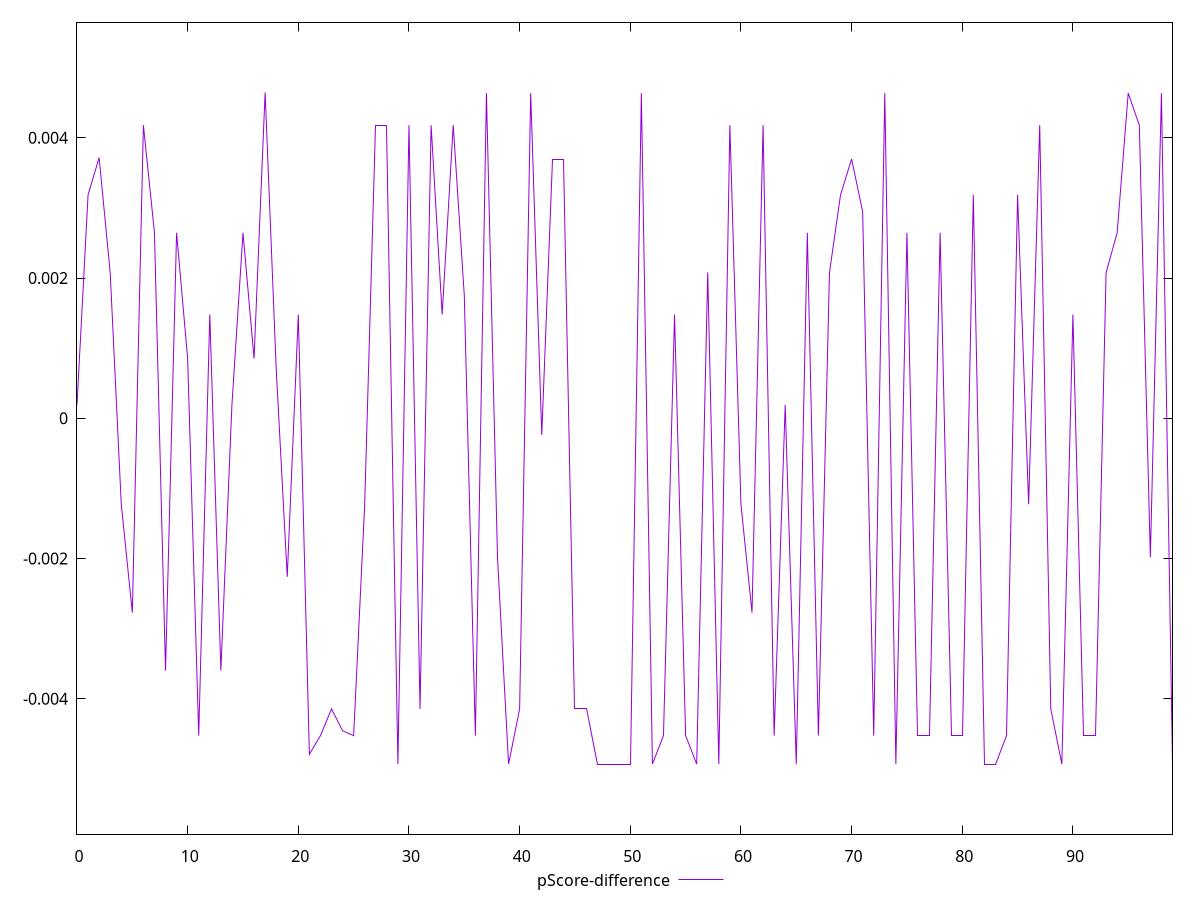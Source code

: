 reset

$pScoreDifference <<EOF
0 0.00019072068583270152
1 0.0031862003898535107
2 0.0037182073683034167
3 0.002078044736882445
4 -0.001225256415974929
5 -0.002773119842727101
6 0.004180911427837053
7 0.002646666879303372
8 -0.0035979075473533406
9 0.002646666879303372
10 0.0008507430743767141
11 -0.004526535494477901
12 0.0014796308990092655
13 -0.0035979075473533406
14 0.00019072068583270152
15 0.002646666879303372
16 0.0008507430743767141
17 0.004648231415178894
18 0.0007106198420188115
19 -0.002260617938124043
20 0.0014796308990092655
21 -0.004793434675530062
22 -0.004526535494477901
23 -0.004145744743268787
24 -0.004457294252225408
25 -0.004526535494477901
26 -0.001225256415974929
27 0.004180911427837053
28 0.004180911427837053
29 -0.004931822957321863
30 0.004180911427837053
31 -0.004145744743268787
32 0.004180911427837053
33 0.0014796308990092655
34 0.004180911427837053
35 0.0017497961668426765
36 -0.004526535494477901
37 0.0046375893622611075
38 -0.0019824163247981197
39 -0.004931822957321863
40 -0.004145744743268787
41 0.0046375893622611075
42 -0.00023717498746442245
43 0.0036973680837035783
44 0.0036973680837035783
45 -0.004145744743268787
46 -0.004145744743268787
47 -0.004931822957321863
48 -0.004931822957321863
49 -0.004931822957321863
50 -0.004931822957321863
51 0.0046375893622611075
52 -0.004931822957321863
53 -0.004526535494477901
54 0.0014796308990092655
55 -0.004526535494477901
56 -0.004931822957321863
57 0.002078044736882445
58 -0.004931822957321863
59 0.004180911427837053
60 -0.001225256415974929
61 -0.002773119842727101
62 0.004180911427837053
63 -0.004526535494477901
64 0.00019072068583270152
65 -0.004931822957321863
66 0.002646666879303372
67 -0.004526535494477901
68 0.002078044736882445
69 0.0031862003898535107
70 0.0036973680837035783
71 0.0029466270469359346
72 -0.004526535494477901
73 0.0046375893622611075
74 -0.004931822957321863
75 0.002646666879303372
76 -0.004526535494477901
77 -0.004526535494477901
78 0.002646666879303372
79 -0.004526535494477901
80 -0.004526535494477901
81 0.0031862003898535107
82 -0.004931822957321863
83 -0.004931822957321863
84 -0.004526535494477901
85 0.0031862003898535107
86 -0.001225256415974929
87 0.004180911427837053
88 -0.004145744743268787
89 -0.004931822957321863
90 0.0014796308990092655
91 -0.004526535494477901
92 -0.004526535494477901
93 0.002078044736882445
94 0.002646666879303372
95 0.0046375893622611075
96 0.004180911427837053
97 -0.0019824163247981197
98 0.0046375893622611075
99 -0.004931822957321863
EOF

set key outside below
set xrange [0:99]
set yrange [-0.005931822957321863:0.005648231415178894]
set trange [-0.005931822957321863:0.005648231415178894]
set terminal svg size 640, 500 enhanced background rgb 'white'
set output "report_00026_2021-02-22T21:38:55.199Z/max-potential-fid/samples/pages+cached+noadtech+nomedia/pScore-difference/values.svg"

plot $pScoreDifference title "pScore-difference" with line

reset
